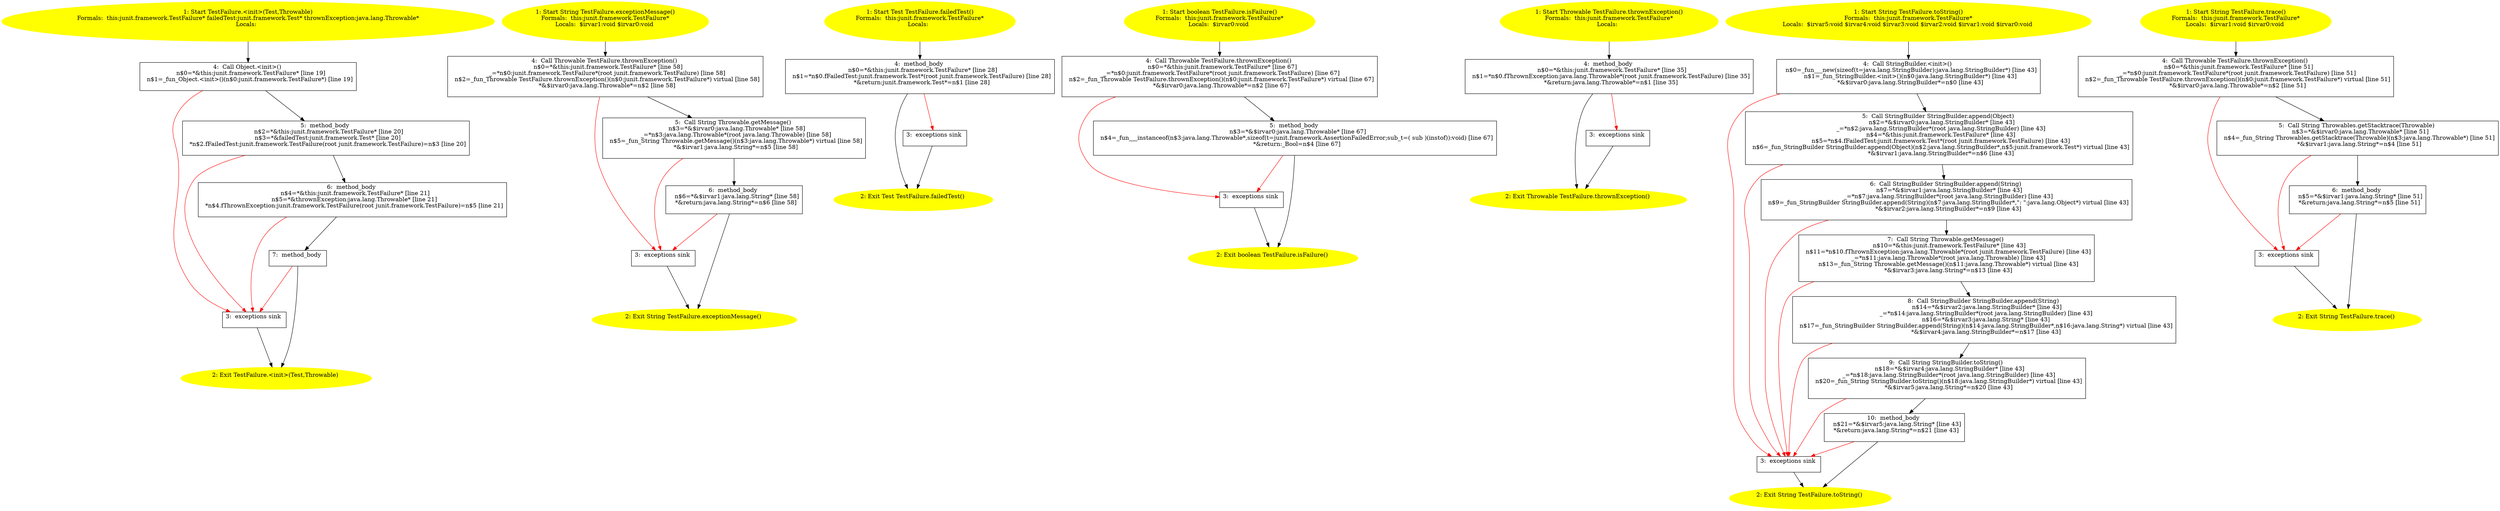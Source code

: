 /* @generated */
digraph cfg {
"junit.framework.TestFailure.<init>(junit.framework.Test,java.lang.Throwable).4a594bcd7cee1a17028c82f770c3fd6c_1" [label="1: Start TestFailure.<init>(Test,Throwable)\nFormals:  this:junit.framework.TestFailure* failedTest:junit.framework.Test* thrownException:java.lang.Throwable*\nLocals:  \n  " color=yellow style=filled]
	

	 "junit.framework.TestFailure.<init>(junit.framework.Test,java.lang.Throwable).4a594bcd7cee1a17028c82f770c3fd6c_1" -> "junit.framework.TestFailure.<init>(junit.framework.Test,java.lang.Throwable).4a594bcd7cee1a17028c82f770c3fd6c_4" ;
"junit.framework.TestFailure.<init>(junit.framework.Test,java.lang.Throwable).4a594bcd7cee1a17028c82f770c3fd6c_2" [label="2: Exit TestFailure.<init>(Test,Throwable) \n  " color=yellow style=filled]
	

"junit.framework.TestFailure.<init>(junit.framework.Test,java.lang.Throwable).4a594bcd7cee1a17028c82f770c3fd6c_3" [label="3:  exceptions sink \n  " shape="box"]
	

	 "junit.framework.TestFailure.<init>(junit.framework.Test,java.lang.Throwable).4a594bcd7cee1a17028c82f770c3fd6c_3" -> "junit.framework.TestFailure.<init>(junit.framework.Test,java.lang.Throwable).4a594bcd7cee1a17028c82f770c3fd6c_2" ;
"junit.framework.TestFailure.<init>(junit.framework.Test,java.lang.Throwable).4a594bcd7cee1a17028c82f770c3fd6c_4" [label="4:  Call Object.<init>() \n   n$0=*&this:junit.framework.TestFailure* [line 19]\n  n$1=_fun_Object.<init>()(n$0:junit.framework.TestFailure*) [line 19]\n " shape="box"]
	

	 "junit.framework.TestFailure.<init>(junit.framework.Test,java.lang.Throwable).4a594bcd7cee1a17028c82f770c3fd6c_4" -> "junit.framework.TestFailure.<init>(junit.framework.Test,java.lang.Throwable).4a594bcd7cee1a17028c82f770c3fd6c_5" ;
	 "junit.framework.TestFailure.<init>(junit.framework.Test,java.lang.Throwable).4a594bcd7cee1a17028c82f770c3fd6c_4" -> "junit.framework.TestFailure.<init>(junit.framework.Test,java.lang.Throwable).4a594bcd7cee1a17028c82f770c3fd6c_3" [color="red" ];
"junit.framework.TestFailure.<init>(junit.framework.Test,java.lang.Throwable).4a594bcd7cee1a17028c82f770c3fd6c_5" [label="5:  method_body \n   n$2=*&this:junit.framework.TestFailure* [line 20]\n  n$3=*&failedTest:junit.framework.Test* [line 20]\n  *n$2.fFailedTest:junit.framework.TestFailure(root junit.framework.TestFailure)=n$3 [line 20]\n " shape="box"]
	

	 "junit.framework.TestFailure.<init>(junit.framework.Test,java.lang.Throwable).4a594bcd7cee1a17028c82f770c3fd6c_5" -> "junit.framework.TestFailure.<init>(junit.framework.Test,java.lang.Throwable).4a594bcd7cee1a17028c82f770c3fd6c_6" ;
	 "junit.framework.TestFailure.<init>(junit.framework.Test,java.lang.Throwable).4a594bcd7cee1a17028c82f770c3fd6c_5" -> "junit.framework.TestFailure.<init>(junit.framework.Test,java.lang.Throwable).4a594bcd7cee1a17028c82f770c3fd6c_3" [color="red" ];
"junit.framework.TestFailure.<init>(junit.framework.Test,java.lang.Throwable).4a594bcd7cee1a17028c82f770c3fd6c_6" [label="6:  method_body \n   n$4=*&this:junit.framework.TestFailure* [line 21]\n  n$5=*&thrownException:java.lang.Throwable* [line 21]\n  *n$4.fThrownException:junit.framework.TestFailure(root junit.framework.TestFailure)=n$5 [line 21]\n " shape="box"]
	

	 "junit.framework.TestFailure.<init>(junit.framework.Test,java.lang.Throwable).4a594bcd7cee1a17028c82f770c3fd6c_6" -> "junit.framework.TestFailure.<init>(junit.framework.Test,java.lang.Throwable).4a594bcd7cee1a17028c82f770c3fd6c_7" ;
	 "junit.framework.TestFailure.<init>(junit.framework.Test,java.lang.Throwable).4a594bcd7cee1a17028c82f770c3fd6c_6" -> "junit.framework.TestFailure.<init>(junit.framework.Test,java.lang.Throwable).4a594bcd7cee1a17028c82f770c3fd6c_3" [color="red" ];
"junit.framework.TestFailure.<init>(junit.framework.Test,java.lang.Throwable).4a594bcd7cee1a17028c82f770c3fd6c_7" [label="7:  method_body \n  " shape="box"]
	

	 "junit.framework.TestFailure.<init>(junit.framework.Test,java.lang.Throwable).4a594bcd7cee1a17028c82f770c3fd6c_7" -> "junit.framework.TestFailure.<init>(junit.framework.Test,java.lang.Throwable).4a594bcd7cee1a17028c82f770c3fd6c_2" ;
	 "junit.framework.TestFailure.<init>(junit.framework.Test,java.lang.Throwable).4a594bcd7cee1a17028c82f770c3fd6c_7" -> "junit.framework.TestFailure.<init>(junit.framework.Test,java.lang.Throwable).4a594bcd7cee1a17028c82f770c3fd6c_3" [color="red" ];
"junit.framework.TestFailure.exceptionMessage():java.lang.String.2f6ca6330cd65dd76915c4f2b6bb8b7c_1" [label="1: Start String TestFailure.exceptionMessage()\nFormals:  this:junit.framework.TestFailure*\nLocals:  $irvar1:void $irvar0:void \n  " color=yellow style=filled]
	

	 "junit.framework.TestFailure.exceptionMessage():java.lang.String.2f6ca6330cd65dd76915c4f2b6bb8b7c_1" -> "junit.framework.TestFailure.exceptionMessage():java.lang.String.2f6ca6330cd65dd76915c4f2b6bb8b7c_4" ;
"junit.framework.TestFailure.exceptionMessage():java.lang.String.2f6ca6330cd65dd76915c4f2b6bb8b7c_2" [label="2: Exit String TestFailure.exceptionMessage() \n  " color=yellow style=filled]
	

"junit.framework.TestFailure.exceptionMessage():java.lang.String.2f6ca6330cd65dd76915c4f2b6bb8b7c_3" [label="3:  exceptions sink \n  " shape="box"]
	

	 "junit.framework.TestFailure.exceptionMessage():java.lang.String.2f6ca6330cd65dd76915c4f2b6bb8b7c_3" -> "junit.framework.TestFailure.exceptionMessage():java.lang.String.2f6ca6330cd65dd76915c4f2b6bb8b7c_2" ;
"junit.framework.TestFailure.exceptionMessage():java.lang.String.2f6ca6330cd65dd76915c4f2b6bb8b7c_4" [label="4:  Call Throwable TestFailure.thrownException() \n   n$0=*&this:junit.framework.TestFailure* [line 58]\n  _=*n$0:junit.framework.TestFailure*(root junit.framework.TestFailure) [line 58]\n  n$2=_fun_Throwable TestFailure.thrownException()(n$0:junit.framework.TestFailure*) virtual [line 58]\n  *&$irvar0:java.lang.Throwable*=n$2 [line 58]\n " shape="box"]
	

	 "junit.framework.TestFailure.exceptionMessage():java.lang.String.2f6ca6330cd65dd76915c4f2b6bb8b7c_4" -> "junit.framework.TestFailure.exceptionMessage():java.lang.String.2f6ca6330cd65dd76915c4f2b6bb8b7c_5" ;
	 "junit.framework.TestFailure.exceptionMessage():java.lang.String.2f6ca6330cd65dd76915c4f2b6bb8b7c_4" -> "junit.framework.TestFailure.exceptionMessage():java.lang.String.2f6ca6330cd65dd76915c4f2b6bb8b7c_3" [color="red" ];
"junit.framework.TestFailure.exceptionMessage():java.lang.String.2f6ca6330cd65dd76915c4f2b6bb8b7c_5" [label="5:  Call String Throwable.getMessage() \n   n$3=*&$irvar0:java.lang.Throwable* [line 58]\n  _=*n$3:java.lang.Throwable*(root java.lang.Throwable) [line 58]\n  n$5=_fun_String Throwable.getMessage()(n$3:java.lang.Throwable*) virtual [line 58]\n  *&$irvar1:java.lang.String*=n$5 [line 58]\n " shape="box"]
	

	 "junit.framework.TestFailure.exceptionMessage():java.lang.String.2f6ca6330cd65dd76915c4f2b6bb8b7c_5" -> "junit.framework.TestFailure.exceptionMessage():java.lang.String.2f6ca6330cd65dd76915c4f2b6bb8b7c_6" ;
	 "junit.framework.TestFailure.exceptionMessage():java.lang.String.2f6ca6330cd65dd76915c4f2b6bb8b7c_5" -> "junit.framework.TestFailure.exceptionMessage():java.lang.String.2f6ca6330cd65dd76915c4f2b6bb8b7c_3" [color="red" ];
"junit.framework.TestFailure.exceptionMessage():java.lang.String.2f6ca6330cd65dd76915c4f2b6bb8b7c_6" [label="6:  method_body \n   n$6=*&$irvar1:java.lang.String* [line 58]\n  *&return:java.lang.String*=n$6 [line 58]\n " shape="box"]
	

	 "junit.framework.TestFailure.exceptionMessage():java.lang.String.2f6ca6330cd65dd76915c4f2b6bb8b7c_6" -> "junit.framework.TestFailure.exceptionMessage():java.lang.String.2f6ca6330cd65dd76915c4f2b6bb8b7c_2" ;
	 "junit.framework.TestFailure.exceptionMessage():java.lang.String.2f6ca6330cd65dd76915c4f2b6bb8b7c_6" -> "junit.framework.TestFailure.exceptionMessage():java.lang.String.2f6ca6330cd65dd76915c4f2b6bb8b7c_3" [color="red" ];
"junit.framework.TestFailure.failedTest():junit.framework.Test.379ee1d61a57b0e62256cda28765a2eb_1" [label="1: Start Test TestFailure.failedTest()\nFormals:  this:junit.framework.TestFailure*\nLocals:  \n  " color=yellow style=filled]
	

	 "junit.framework.TestFailure.failedTest():junit.framework.Test.379ee1d61a57b0e62256cda28765a2eb_1" -> "junit.framework.TestFailure.failedTest():junit.framework.Test.379ee1d61a57b0e62256cda28765a2eb_4" ;
"junit.framework.TestFailure.failedTest():junit.framework.Test.379ee1d61a57b0e62256cda28765a2eb_2" [label="2: Exit Test TestFailure.failedTest() \n  " color=yellow style=filled]
	

"junit.framework.TestFailure.failedTest():junit.framework.Test.379ee1d61a57b0e62256cda28765a2eb_3" [label="3:  exceptions sink \n  " shape="box"]
	

	 "junit.framework.TestFailure.failedTest():junit.framework.Test.379ee1d61a57b0e62256cda28765a2eb_3" -> "junit.framework.TestFailure.failedTest():junit.framework.Test.379ee1d61a57b0e62256cda28765a2eb_2" ;
"junit.framework.TestFailure.failedTest():junit.framework.Test.379ee1d61a57b0e62256cda28765a2eb_4" [label="4:  method_body \n   n$0=*&this:junit.framework.TestFailure* [line 28]\n  n$1=*n$0.fFailedTest:junit.framework.Test*(root junit.framework.TestFailure) [line 28]\n  *&return:junit.framework.Test*=n$1 [line 28]\n " shape="box"]
	

	 "junit.framework.TestFailure.failedTest():junit.framework.Test.379ee1d61a57b0e62256cda28765a2eb_4" -> "junit.framework.TestFailure.failedTest():junit.framework.Test.379ee1d61a57b0e62256cda28765a2eb_2" ;
	 "junit.framework.TestFailure.failedTest():junit.framework.Test.379ee1d61a57b0e62256cda28765a2eb_4" -> "junit.framework.TestFailure.failedTest():junit.framework.Test.379ee1d61a57b0e62256cda28765a2eb_3" [color="red" ];
"junit.framework.TestFailure.isFailure():boolean.a19ddc18835b20e8def23d604b4cbf30_1" [label="1: Start boolean TestFailure.isFailure()\nFormals:  this:junit.framework.TestFailure*\nLocals:  $irvar0:void \n  " color=yellow style=filled]
	

	 "junit.framework.TestFailure.isFailure():boolean.a19ddc18835b20e8def23d604b4cbf30_1" -> "junit.framework.TestFailure.isFailure():boolean.a19ddc18835b20e8def23d604b4cbf30_4" ;
"junit.framework.TestFailure.isFailure():boolean.a19ddc18835b20e8def23d604b4cbf30_2" [label="2: Exit boolean TestFailure.isFailure() \n  " color=yellow style=filled]
	

"junit.framework.TestFailure.isFailure():boolean.a19ddc18835b20e8def23d604b4cbf30_3" [label="3:  exceptions sink \n  " shape="box"]
	

	 "junit.framework.TestFailure.isFailure():boolean.a19ddc18835b20e8def23d604b4cbf30_3" -> "junit.framework.TestFailure.isFailure():boolean.a19ddc18835b20e8def23d604b4cbf30_2" ;
"junit.framework.TestFailure.isFailure():boolean.a19ddc18835b20e8def23d604b4cbf30_4" [label="4:  Call Throwable TestFailure.thrownException() \n   n$0=*&this:junit.framework.TestFailure* [line 67]\n  _=*n$0:junit.framework.TestFailure*(root junit.framework.TestFailure) [line 67]\n  n$2=_fun_Throwable TestFailure.thrownException()(n$0:junit.framework.TestFailure*) virtual [line 67]\n  *&$irvar0:java.lang.Throwable*=n$2 [line 67]\n " shape="box"]
	

	 "junit.framework.TestFailure.isFailure():boolean.a19ddc18835b20e8def23d604b4cbf30_4" -> "junit.framework.TestFailure.isFailure():boolean.a19ddc18835b20e8def23d604b4cbf30_5" ;
	 "junit.framework.TestFailure.isFailure():boolean.a19ddc18835b20e8def23d604b4cbf30_4" -> "junit.framework.TestFailure.isFailure():boolean.a19ddc18835b20e8def23d604b4cbf30_3" [color="red" ];
"junit.framework.TestFailure.isFailure():boolean.a19ddc18835b20e8def23d604b4cbf30_5" [label="5:  method_body \n   n$3=*&$irvar0:java.lang.Throwable* [line 67]\n  n$4=_fun___instanceof(n$3:java.lang.Throwable*,sizeof(t=junit.framework.AssertionFailedError;sub_t=( sub )(instof)):void) [line 67]\n  *&return:_Bool=n$4 [line 67]\n " shape="box"]
	

	 "junit.framework.TestFailure.isFailure():boolean.a19ddc18835b20e8def23d604b4cbf30_5" -> "junit.framework.TestFailure.isFailure():boolean.a19ddc18835b20e8def23d604b4cbf30_2" ;
	 "junit.framework.TestFailure.isFailure():boolean.a19ddc18835b20e8def23d604b4cbf30_5" -> "junit.framework.TestFailure.isFailure():boolean.a19ddc18835b20e8def23d604b4cbf30_3" [color="red" ];
"junit.framework.TestFailure.thrownException():java.lang.Throwable.b9bedbea33c5a01dc4bef8a68ce89d34_1" [label="1: Start Throwable TestFailure.thrownException()\nFormals:  this:junit.framework.TestFailure*\nLocals:  \n  " color=yellow style=filled]
	

	 "junit.framework.TestFailure.thrownException():java.lang.Throwable.b9bedbea33c5a01dc4bef8a68ce89d34_1" -> "junit.framework.TestFailure.thrownException():java.lang.Throwable.b9bedbea33c5a01dc4bef8a68ce89d34_4" ;
"junit.framework.TestFailure.thrownException():java.lang.Throwable.b9bedbea33c5a01dc4bef8a68ce89d34_2" [label="2: Exit Throwable TestFailure.thrownException() \n  " color=yellow style=filled]
	

"junit.framework.TestFailure.thrownException():java.lang.Throwable.b9bedbea33c5a01dc4bef8a68ce89d34_3" [label="3:  exceptions sink \n  " shape="box"]
	

	 "junit.framework.TestFailure.thrownException():java.lang.Throwable.b9bedbea33c5a01dc4bef8a68ce89d34_3" -> "junit.framework.TestFailure.thrownException():java.lang.Throwable.b9bedbea33c5a01dc4bef8a68ce89d34_2" ;
"junit.framework.TestFailure.thrownException():java.lang.Throwable.b9bedbea33c5a01dc4bef8a68ce89d34_4" [label="4:  method_body \n   n$0=*&this:junit.framework.TestFailure* [line 35]\n  n$1=*n$0.fThrownException:java.lang.Throwable*(root junit.framework.TestFailure) [line 35]\n  *&return:java.lang.Throwable*=n$1 [line 35]\n " shape="box"]
	

	 "junit.framework.TestFailure.thrownException():java.lang.Throwable.b9bedbea33c5a01dc4bef8a68ce89d34_4" -> "junit.framework.TestFailure.thrownException():java.lang.Throwable.b9bedbea33c5a01dc4bef8a68ce89d34_2" ;
	 "junit.framework.TestFailure.thrownException():java.lang.Throwable.b9bedbea33c5a01dc4bef8a68ce89d34_4" -> "junit.framework.TestFailure.thrownException():java.lang.Throwable.b9bedbea33c5a01dc4bef8a68ce89d34_3" [color="red" ];
"junit.framework.TestFailure.toString():java.lang.String.b55181f402346fc4d25c5c09708a08c8_1" [label="1: Start String TestFailure.toString()\nFormals:  this:junit.framework.TestFailure*\nLocals:  $irvar5:void $irvar4:void $irvar3:void $irvar2:void $irvar1:void $irvar0:void \n  " color=yellow style=filled]
	

	 "junit.framework.TestFailure.toString():java.lang.String.b55181f402346fc4d25c5c09708a08c8_1" -> "junit.framework.TestFailure.toString():java.lang.String.b55181f402346fc4d25c5c09708a08c8_4" ;
"junit.framework.TestFailure.toString():java.lang.String.b55181f402346fc4d25c5c09708a08c8_2" [label="2: Exit String TestFailure.toString() \n  " color=yellow style=filled]
	

"junit.framework.TestFailure.toString():java.lang.String.b55181f402346fc4d25c5c09708a08c8_3" [label="3:  exceptions sink \n  " shape="box"]
	

	 "junit.framework.TestFailure.toString():java.lang.String.b55181f402346fc4d25c5c09708a08c8_3" -> "junit.framework.TestFailure.toString():java.lang.String.b55181f402346fc4d25c5c09708a08c8_2" ;
"junit.framework.TestFailure.toString():java.lang.String.b55181f402346fc4d25c5c09708a08c8_4" [label="4:  Call StringBuilder.<init>() \n   n$0=_fun___new(sizeof(t=java.lang.StringBuilder):java.lang.StringBuilder*) [line 43]\n  n$1=_fun_StringBuilder.<init>()(n$0:java.lang.StringBuilder*) [line 43]\n  *&$irvar0:java.lang.StringBuilder*=n$0 [line 43]\n " shape="box"]
	

	 "junit.framework.TestFailure.toString():java.lang.String.b55181f402346fc4d25c5c09708a08c8_4" -> "junit.framework.TestFailure.toString():java.lang.String.b55181f402346fc4d25c5c09708a08c8_5" ;
	 "junit.framework.TestFailure.toString():java.lang.String.b55181f402346fc4d25c5c09708a08c8_4" -> "junit.framework.TestFailure.toString():java.lang.String.b55181f402346fc4d25c5c09708a08c8_3" [color="red" ];
"junit.framework.TestFailure.toString():java.lang.String.b55181f402346fc4d25c5c09708a08c8_5" [label="5:  Call StringBuilder StringBuilder.append(Object) \n   n$2=*&$irvar0:java.lang.StringBuilder* [line 43]\n  _=*n$2:java.lang.StringBuilder*(root java.lang.StringBuilder) [line 43]\n  n$4=*&this:junit.framework.TestFailure* [line 43]\n  n$5=*n$4.fFailedTest:junit.framework.Test*(root junit.framework.TestFailure) [line 43]\n  n$6=_fun_StringBuilder StringBuilder.append(Object)(n$2:java.lang.StringBuilder*,n$5:junit.framework.Test*) virtual [line 43]\n  *&$irvar1:java.lang.StringBuilder*=n$6 [line 43]\n " shape="box"]
	

	 "junit.framework.TestFailure.toString():java.lang.String.b55181f402346fc4d25c5c09708a08c8_5" -> "junit.framework.TestFailure.toString():java.lang.String.b55181f402346fc4d25c5c09708a08c8_6" ;
	 "junit.framework.TestFailure.toString():java.lang.String.b55181f402346fc4d25c5c09708a08c8_5" -> "junit.framework.TestFailure.toString():java.lang.String.b55181f402346fc4d25c5c09708a08c8_3" [color="red" ];
"junit.framework.TestFailure.toString():java.lang.String.b55181f402346fc4d25c5c09708a08c8_6" [label="6:  Call StringBuilder StringBuilder.append(String) \n   n$7=*&$irvar1:java.lang.StringBuilder* [line 43]\n  _=*n$7:java.lang.StringBuilder*(root java.lang.StringBuilder) [line 43]\n  n$9=_fun_StringBuilder StringBuilder.append(String)(n$7:java.lang.StringBuilder*,\": \":java.lang.Object*) virtual [line 43]\n  *&$irvar2:java.lang.StringBuilder*=n$9 [line 43]\n " shape="box"]
	

	 "junit.framework.TestFailure.toString():java.lang.String.b55181f402346fc4d25c5c09708a08c8_6" -> "junit.framework.TestFailure.toString():java.lang.String.b55181f402346fc4d25c5c09708a08c8_7" ;
	 "junit.framework.TestFailure.toString():java.lang.String.b55181f402346fc4d25c5c09708a08c8_6" -> "junit.framework.TestFailure.toString():java.lang.String.b55181f402346fc4d25c5c09708a08c8_3" [color="red" ];
"junit.framework.TestFailure.toString():java.lang.String.b55181f402346fc4d25c5c09708a08c8_7" [label="7:  Call String Throwable.getMessage() \n   n$10=*&this:junit.framework.TestFailure* [line 43]\n  n$11=*n$10.fThrownException:java.lang.Throwable*(root junit.framework.TestFailure) [line 43]\n  _=*n$11:java.lang.Throwable*(root java.lang.Throwable) [line 43]\n  n$13=_fun_String Throwable.getMessage()(n$11:java.lang.Throwable*) virtual [line 43]\n  *&$irvar3:java.lang.String*=n$13 [line 43]\n " shape="box"]
	

	 "junit.framework.TestFailure.toString():java.lang.String.b55181f402346fc4d25c5c09708a08c8_7" -> "junit.framework.TestFailure.toString():java.lang.String.b55181f402346fc4d25c5c09708a08c8_8" ;
	 "junit.framework.TestFailure.toString():java.lang.String.b55181f402346fc4d25c5c09708a08c8_7" -> "junit.framework.TestFailure.toString():java.lang.String.b55181f402346fc4d25c5c09708a08c8_3" [color="red" ];
"junit.framework.TestFailure.toString():java.lang.String.b55181f402346fc4d25c5c09708a08c8_8" [label="8:  Call StringBuilder StringBuilder.append(String) \n   n$14=*&$irvar2:java.lang.StringBuilder* [line 43]\n  _=*n$14:java.lang.StringBuilder*(root java.lang.StringBuilder) [line 43]\n  n$16=*&$irvar3:java.lang.String* [line 43]\n  n$17=_fun_StringBuilder StringBuilder.append(String)(n$14:java.lang.StringBuilder*,n$16:java.lang.String*) virtual [line 43]\n  *&$irvar4:java.lang.StringBuilder*=n$17 [line 43]\n " shape="box"]
	

	 "junit.framework.TestFailure.toString():java.lang.String.b55181f402346fc4d25c5c09708a08c8_8" -> "junit.framework.TestFailure.toString():java.lang.String.b55181f402346fc4d25c5c09708a08c8_9" ;
	 "junit.framework.TestFailure.toString():java.lang.String.b55181f402346fc4d25c5c09708a08c8_8" -> "junit.framework.TestFailure.toString():java.lang.String.b55181f402346fc4d25c5c09708a08c8_3" [color="red" ];
"junit.framework.TestFailure.toString():java.lang.String.b55181f402346fc4d25c5c09708a08c8_9" [label="9:  Call String StringBuilder.toString() \n   n$18=*&$irvar4:java.lang.StringBuilder* [line 43]\n  _=*n$18:java.lang.StringBuilder*(root java.lang.StringBuilder) [line 43]\n  n$20=_fun_String StringBuilder.toString()(n$18:java.lang.StringBuilder*) virtual [line 43]\n  *&$irvar5:java.lang.String*=n$20 [line 43]\n " shape="box"]
	

	 "junit.framework.TestFailure.toString():java.lang.String.b55181f402346fc4d25c5c09708a08c8_9" -> "junit.framework.TestFailure.toString():java.lang.String.b55181f402346fc4d25c5c09708a08c8_10" ;
	 "junit.framework.TestFailure.toString():java.lang.String.b55181f402346fc4d25c5c09708a08c8_9" -> "junit.framework.TestFailure.toString():java.lang.String.b55181f402346fc4d25c5c09708a08c8_3" [color="red" ];
"junit.framework.TestFailure.toString():java.lang.String.b55181f402346fc4d25c5c09708a08c8_10" [label="10:  method_body \n   n$21=*&$irvar5:java.lang.String* [line 43]\n  *&return:java.lang.String*=n$21 [line 43]\n " shape="box"]
	

	 "junit.framework.TestFailure.toString():java.lang.String.b55181f402346fc4d25c5c09708a08c8_10" -> "junit.framework.TestFailure.toString():java.lang.String.b55181f402346fc4d25c5c09708a08c8_2" ;
	 "junit.framework.TestFailure.toString():java.lang.String.b55181f402346fc4d25c5c09708a08c8_10" -> "junit.framework.TestFailure.toString():java.lang.String.b55181f402346fc4d25c5c09708a08c8_3" [color="red" ];
"junit.framework.TestFailure.trace():java.lang.String.0802bcf4b2432309de9261519278e960_1" [label="1: Start String TestFailure.trace()\nFormals:  this:junit.framework.TestFailure*\nLocals:  $irvar1:void $irvar0:void \n  " color=yellow style=filled]
	

	 "junit.framework.TestFailure.trace():java.lang.String.0802bcf4b2432309de9261519278e960_1" -> "junit.framework.TestFailure.trace():java.lang.String.0802bcf4b2432309de9261519278e960_4" ;
"junit.framework.TestFailure.trace():java.lang.String.0802bcf4b2432309de9261519278e960_2" [label="2: Exit String TestFailure.trace() \n  " color=yellow style=filled]
	

"junit.framework.TestFailure.trace():java.lang.String.0802bcf4b2432309de9261519278e960_3" [label="3:  exceptions sink \n  " shape="box"]
	

	 "junit.framework.TestFailure.trace():java.lang.String.0802bcf4b2432309de9261519278e960_3" -> "junit.framework.TestFailure.trace():java.lang.String.0802bcf4b2432309de9261519278e960_2" ;
"junit.framework.TestFailure.trace():java.lang.String.0802bcf4b2432309de9261519278e960_4" [label="4:  Call Throwable TestFailure.thrownException() \n   n$0=*&this:junit.framework.TestFailure* [line 51]\n  _=*n$0:junit.framework.TestFailure*(root junit.framework.TestFailure) [line 51]\n  n$2=_fun_Throwable TestFailure.thrownException()(n$0:junit.framework.TestFailure*) virtual [line 51]\n  *&$irvar0:java.lang.Throwable*=n$2 [line 51]\n " shape="box"]
	

	 "junit.framework.TestFailure.trace():java.lang.String.0802bcf4b2432309de9261519278e960_4" -> "junit.framework.TestFailure.trace():java.lang.String.0802bcf4b2432309de9261519278e960_5" ;
	 "junit.framework.TestFailure.trace():java.lang.String.0802bcf4b2432309de9261519278e960_4" -> "junit.framework.TestFailure.trace():java.lang.String.0802bcf4b2432309de9261519278e960_3" [color="red" ];
"junit.framework.TestFailure.trace():java.lang.String.0802bcf4b2432309de9261519278e960_5" [label="5:  Call String Throwables.getStacktrace(Throwable) \n   n$3=*&$irvar0:java.lang.Throwable* [line 51]\n  n$4=_fun_String Throwables.getStacktrace(Throwable)(n$3:java.lang.Throwable*) [line 51]\n  *&$irvar1:java.lang.String*=n$4 [line 51]\n " shape="box"]
	

	 "junit.framework.TestFailure.trace():java.lang.String.0802bcf4b2432309de9261519278e960_5" -> "junit.framework.TestFailure.trace():java.lang.String.0802bcf4b2432309de9261519278e960_6" ;
	 "junit.framework.TestFailure.trace():java.lang.String.0802bcf4b2432309de9261519278e960_5" -> "junit.framework.TestFailure.trace():java.lang.String.0802bcf4b2432309de9261519278e960_3" [color="red" ];
"junit.framework.TestFailure.trace():java.lang.String.0802bcf4b2432309de9261519278e960_6" [label="6:  method_body \n   n$5=*&$irvar1:java.lang.String* [line 51]\n  *&return:java.lang.String*=n$5 [line 51]\n " shape="box"]
	

	 "junit.framework.TestFailure.trace():java.lang.String.0802bcf4b2432309de9261519278e960_6" -> "junit.framework.TestFailure.trace():java.lang.String.0802bcf4b2432309de9261519278e960_2" ;
	 "junit.framework.TestFailure.trace():java.lang.String.0802bcf4b2432309de9261519278e960_6" -> "junit.framework.TestFailure.trace():java.lang.String.0802bcf4b2432309de9261519278e960_3" [color="red" ];
}
